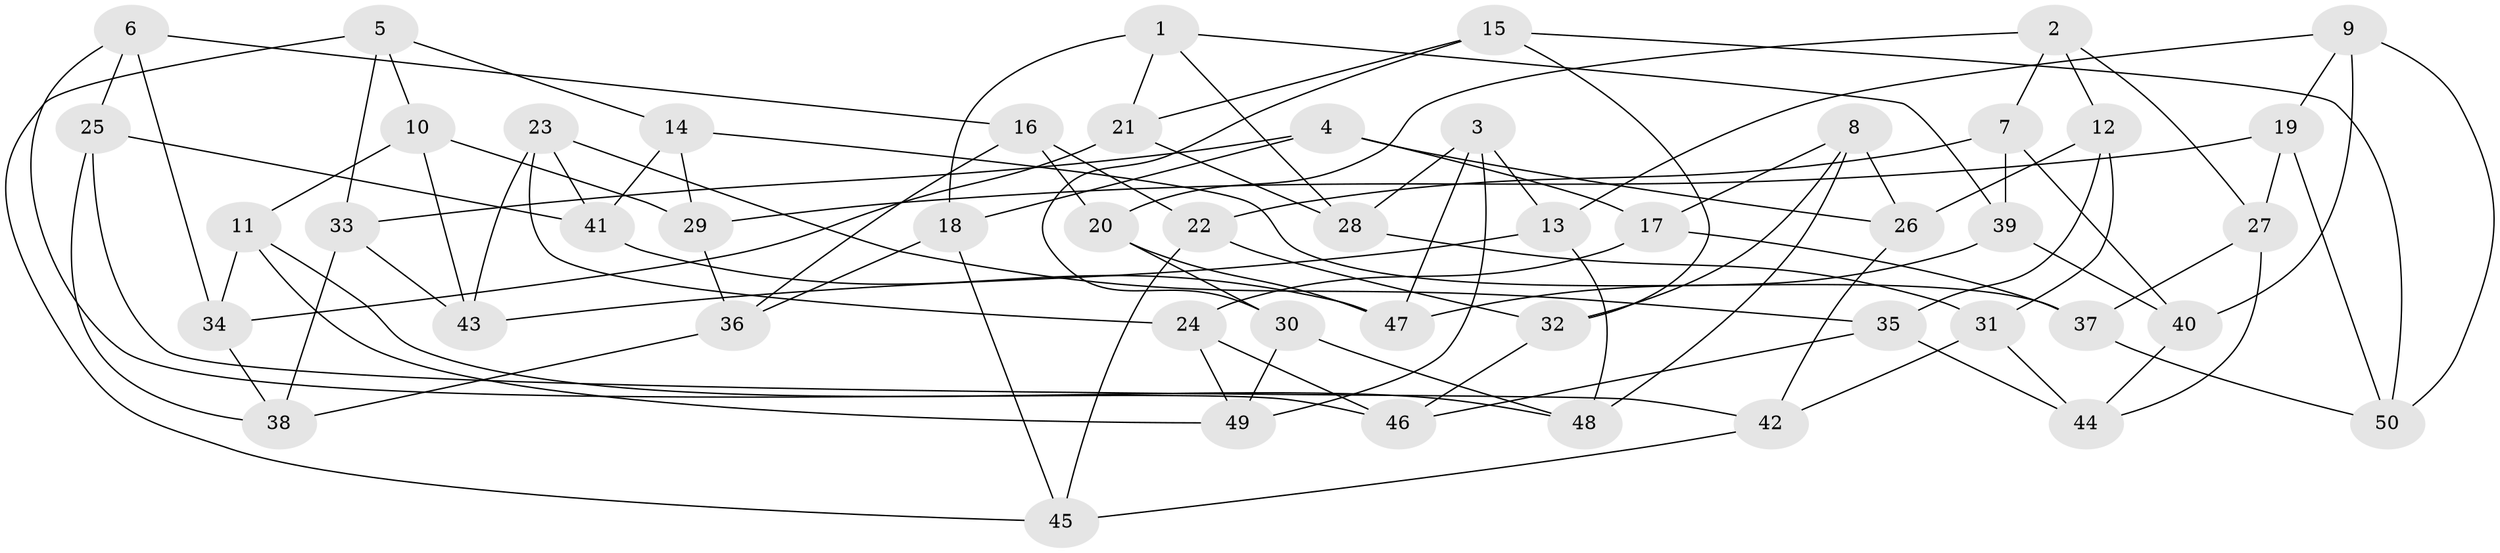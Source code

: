 // Generated by graph-tools (version 1.1) at 2025/59/03/09/25 04:59:31]
// undirected, 50 vertices, 100 edges
graph export_dot {
graph [start="1"]
  node [color=gray90,style=filled];
  1;
  2;
  3;
  4;
  5;
  6;
  7;
  8;
  9;
  10;
  11;
  12;
  13;
  14;
  15;
  16;
  17;
  18;
  19;
  20;
  21;
  22;
  23;
  24;
  25;
  26;
  27;
  28;
  29;
  30;
  31;
  32;
  33;
  34;
  35;
  36;
  37;
  38;
  39;
  40;
  41;
  42;
  43;
  44;
  45;
  46;
  47;
  48;
  49;
  50;
  1 -- 21;
  1 -- 39;
  1 -- 28;
  1 -- 18;
  2 -- 7;
  2 -- 27;
  2 -- 20;
  2 -- 12;
  3 -- 13;
  3 -- 47;
  3 -- 49;
  3 -- 28;
  4 -- 17;
  4 -- 33;
  4 -- 26;
  4 -- 18;
  5 -- 14;
  5 -- 10;
  5 -- 45;
  5 -- 33;
  6 -- 46;
  6 -- 25;
  6 -- 16;
  6 -- 34;
  7 -- 39;
  7 -- 22;
  7 -- 40;
  8 -- 26;
  8 -- 32;
  8 -- 48;
  8 -- 17;
  9 -- 19;
  9 -- 13;
  9 -- 40;
  9 -- 50;
  10 -- 43;
  10 -- 11;
  10 -- 29;
  11 -- 34;
  11 -- 48;
  11 -- 49;
  12 -- 31;
  12 -- 26;
  12 -- 35;
  13 -- 48;
  13 -- 43;
  14 -- 29;
  14 -- 41;
  14 -- 37;
  15 -- 30;
  15 -- 32;
  15 -- 21;
  15 -- 50;
  16 -- 22;
  16 -- 36;
  16 -- 20;
  17 -- 37;
  17 -- 24;
  18 -- 45;
  18 -- 36;
  19 -- 29;
  19 -- 27;
  19 -- 50;
  20 -- 30;
  20 -- 47;
  21 -- 28;
  21 -- 34;
  22 -- 32;
  22 -- 45;
  23 -- 41;
  23 -- 43;
  23 -- 24;
  23 -- 35;
  24 -- 49;
  24 -- 46;
  25 -- 41;
  25 -- 42;
  25 -- 38;
  26 -- 42;
  27 -- 37;
  27 -- 44;
  28 -- 31;
  29 -- 36;
  30 -- 48;
  30 -- 49;
  31 -- 42;
  31 -- 44;
  32 -- 46;
  33 -- 43;
  33 -- 38;
  34 -- 38;
  35 -- 44;
  35 -- 46;
  36 -- 38;
  37 -- 50;
  39 -- 40;
  39 -- 47;
  40 -- 44;
  41 -- 47;
  42 -- 45;
}
